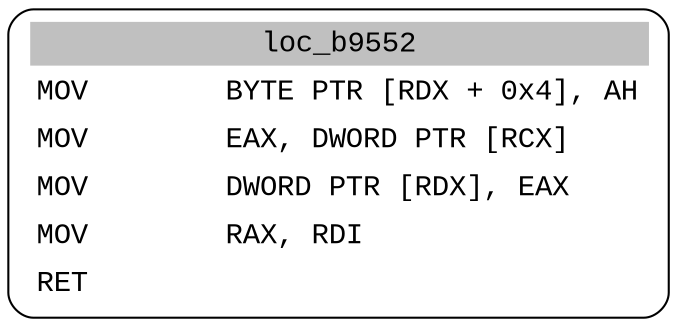 digraph asm_graph {
1941 [
shape="Mrecord" fontname="Courier New"label =<<table border="0" cellborder="0" cellpadding="3"><tr><td align="center" colspan="2" bgcolor="grey">loc_b9552</td></tr><tr><td align="left">MOV        BYTE PTR [RDX + 0x4], AH</td></tr><tr><td align="left">MOV        EAX, DWORD PTR [RCX]</td></tr><tr><td align="left">MOV        DWORD PTR [RDX], EAX</td></tr><tr><td align="left">MOV        RAX, RDI</td></tr><tr><td align="left">RET        </td></tr></table>> ];
}